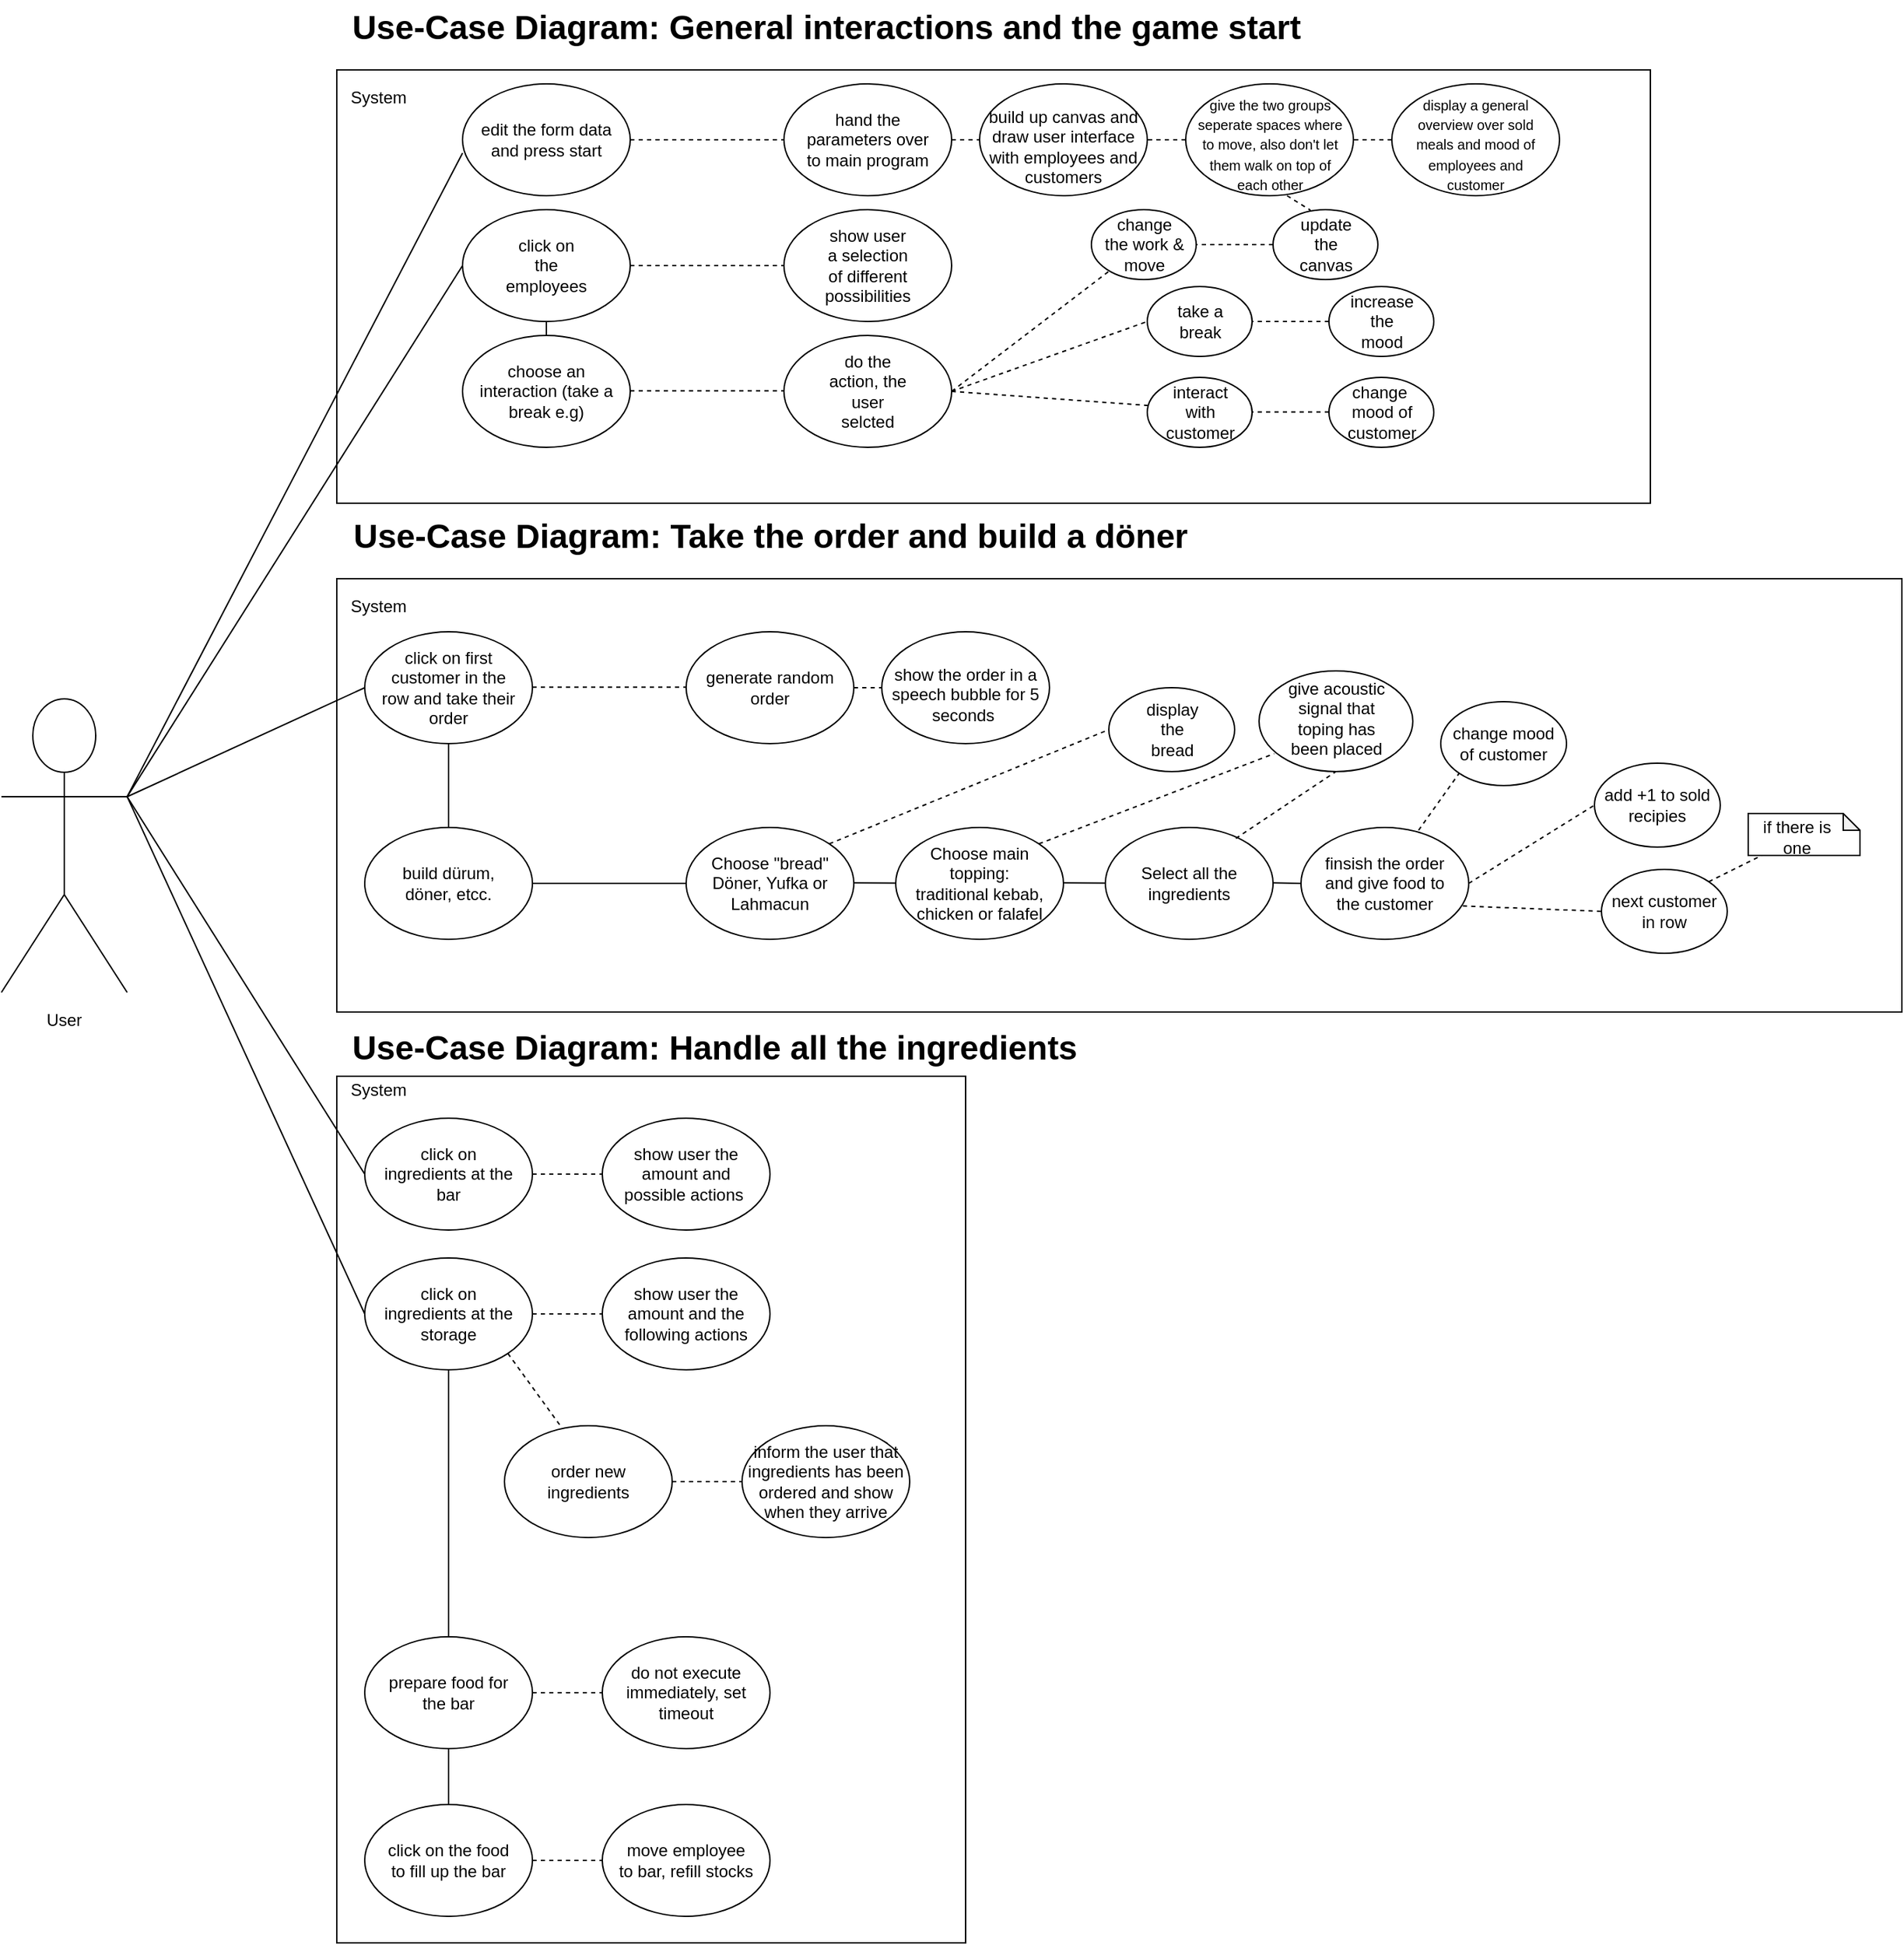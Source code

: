 <mxfile version="14.9.6" type="device"><diagram id="C7oJipuXAWCeQ0FlMtid" name="Seite-1"><mxGraphModel dx="1487" dy="687" grid="1" gridSize="10" guides="1" tooltips="1" connect="1" arrows="1" fold="1" page="1" pageScale="1" pageWidth="1169" pageHeight="827" math="0" shadow="0"><root><mxCell id="0"/><mxCell id="1" parent="0"/><mxCell id="sE8gcJJigAjms_cqns08-1" value="" style="shape=umlActor;verticalLabelPosition=bottom;verticalAlign=top;html=1;outlineConnect=0;" parent="1" vertex="1"><mxGeometry x="120" y="570" width="90" height="210" as="geometry"/></mxCell><mxCell id="sE8gcJJigAjms_cqns08-2" value="" style="rounded=0;whiteSpace=wrap;html=1;" parent="1" vertex="1"><mxGeometry x="360" y="120" width="940" height="310" as="geometry"/></mxCell><mxCell id="sE8gcJJigAjms_cqns08-3" value="User" style="text;html=1;strokeColor=none;fillColor=none;align=center;verticalAlign=middle;whiteSpace=wrap;rounded=0;" parent="1" vertex="1"><mxGeometry x="145" y="790" width="40" height="20" as="geometry"/></mxCell><mxCell id="sE8gcJJigAjms_cqns08-4" value="System" style="text;html=1;strokeColor=none;fillColor=none;align=center;verticalAlign=middle;whiteSpace=wrap;rounded=0;" parent="1" vertex="1"><mxGeometry x="370" y="130" width="40" height="20" as="geometry"/></mxCell><mxCell id="sE8gcJJigAjms_cqns08-5" value="" style="ellipse;whiteSpace=wrap;html=1;" parent="1" vertex="1"><mxGeometry x="450" y="220" width="120" height="80" as="geometry"/></mxCell><mxCell id="sE8gcJJigAjms_cqns08-6" value="click on the employees" style="text;html=1;strokeColor=none;fillColor=none;align=center;verticalAlign=middle;whiteSpace=wrap;rounded=0;" parent="1" vertex="1"><mxGeometry x="490" y="250" width="40" height="20" as="geometry"/></mxCell><mxCell id="sE8gcJJigAjms_cqns08-22" value="" style="ellipse;whiteSpace=wrap;html=1;" parent="1" vertex="1"><mxGeometry x="450" y="130" width="120" height="80" as="geometry"/></mxCell><mxCell id="sE8gcJJigAjms_cqns08-23" value="edit the form data and press start" style="text;html=1;strokeColor=none;fillColor=none;align=center;verticalAlign=middle;whiteSpace=wrap;rounded=0;" parent="1" vertex="1"><mxGeometry x="460" y="160" width="100" height="20" as="geometry"/></mxCell><mxCell id="sE8gcJJigAjms_cqns08-26" value="" style="ellipse;whiteSpace=wrap;html=1;" parent="1" vertex="1"><mxGeometry x="450" y="310" width="120" height="80" as="geometry"/></mxCell><mxCell id="sE8gcJJigAjms_cqns08-27" value="choose an interaction (take a break e.g)" style="text;html=1;strokeColor=none;fillColor=none;align=center;verticalAlign=middle;whiteSpace=wrap;rounded=0;" parent="1" vertex="1"><mxGeometry x="460" y="340" width="100" height="20" as="geometry"/></mxCell><mxCell id="sE8gcJJigAjms_cqns08-28" value="" style="endArrow=none;html=1;entryX=0;entryY=0.619;entryDx=0;entryDy=0;entryPerimeter=0;exitX=1;exitY=0.333;exitDx=0;exitDy=0;exitPerimeter=0;" parent="1" source="sE8gcJJigAjms_cqns08-1" target="sE8gcJJigAjms_cqns08-22" edge="1"><mxGeometry width="50" height="50" relative="1" as="geometry"><mxPoint x="240" y="240" as="sourcePoint"/><mxPoint x="700" y="420" as="targetPoint"/></mxGeometry></mxCell><mxCell id="sE8gcJJigAjms_cqns08-29" value="" style="endArrow=none;html=1;entryX=0;entryY=0.5;entryDx=0;entryDy=0;exitX=1;exitY=0.333;exitDx=0;exitDy=0;exitPerimeter=0;" parent="1" source="sE8gcJJigAjms_cqns08-1" target="sE8gcJJigAjms_cqns08-5" edge="1"><mxGeometry width="50" height="50" relative="1" as="geometry"><mxPoint x="220" y="530" as="sourcePoint"/><mxPoint x="460" y="189.52" as="targetPoint"/></mxGeometry></mxCell><mxCell id="sE8gcJJigAjms_cqns08-30" value="" style="endArrow=none;html=1;entryX=0.5;entryY=0;entryDx=0;entryDy=0;exitX=0.5;exitY=1;exitDx=0;exitDy=0;" parent="1" source="sE8gcJJigAjms_cqns08-5" target="sE8gcJJigAjms_cqns08-26" edge="1"><mxGeometry width="50" height="50" relative="1" as="geometry"><mxPoint x="210" y="520" as="sourcePoint"/><mxPoint x="420" y="350" as="targetPoint"/></mxGeometry></mxCell><mxCell id="sE8gcJJigAjms_cqns08-39" value="Use-Case Diagram: General interactions and the game start" style="text;strokeColor=none;fillColor=none;html=1;fontSize=24;fontStyle=1;verticalAlign=middle;align=center;" parent="1" vertex="1"><mxGeometry x="660" y="70" width="100" height="40" as="geometry"/></mxCell><mxCell id="sE8gcJJigAjms_cqns08-40" value="" style="endArrow=none;dashed=1;html=1;exitX=1;exitY=0.5;exitDx=0;exitDy=0;" parent="1" source="sE8gcJJigAjms_cqns08-22" target="sE8gcJJigAjms_cqns08-41" edge="1"><mxGeometry width="50" height="50" relative="1" as="geometry"><mxPoint x="730" y="470" as="sourcePoint"/><mxPoint x="780" y="420" as="targetPoint"/></mxGeometry></mxCell><mxCell id="sE8gcJJigAjms_cqns08-41" value="" style="ellipse;whiteSpace=wrap;html=1;" parent="1" vertex="1"><mxGeometry x="680" y="130" width="120" height="80" as="geometry"/></mxCell><mxCell id="sE8gcJJigAjms_cqns08-42" value="hand the parameters over to main program" style="text;html=1;strokeColor=none;fillColor=none;align=center;verticalAlign=middle;whiteSpace=wrap;rounded=0;" parent="1" vertex="1"><mxGeometry x="690" y="160" width="100" height="20" as="geometry"/></mxCell><mxCell id="sE8gcJJigAjms_cqns08-44" value="" style="ellipse;whiteSpace=wrap;html=1;" parent="1" vertex="1"><mxGeometry x="820" y="130" width="120" height="80" as="geometry"/></mxCell><mxCell id="sE8gcJJigAjms_cqns08-45" value="build up canvas and draw user interface with employees and customers" style="text;html=1;strokeColor=none;fillColor=none;align=center;verticalAlign=middle;whiteSpace=wrap;rounded=0;" parent="1" vertex="1"><mxGeometry x="825" y="170" width="110" height="10" as="geometry"/></mxCell><mxCell id="sE8gcJJigAjms_cqns08-46" value="" style="endArrow=none;dashed=1;html=1;exitX=1;exitY=0.5;exitDx=0;exitDy=0;entryX=0;entryY=0.5;entryDx=0;entryDy=0;" parent="1" source="sE8gcJJigAjms_cqns08-41" target="sE8gcJJigAjms_cqns08-44" edge="1"><mxGeometry width="50" height="50" relative="1" as="geometry"><mxPoint x="780" y="300" as="sourcePoint"/><mxPoint x="890" y="300" as="targetPoint"/></mxGeometry></mxCell><mxCell id="sE8gcJJigAjms_cqns08-47" style="edgeStyle=orthogonalEdgeStyle;rounded=0;orthogonalLoop=1;jettySize=auto;html=1;exitX=0.5;exitY=1;exitDx=0;exitDy=0;" parent="1" source="sE8gcJJigAjms_cqns08-45" target="sE8gcJJigAjms_cqns08-45" edge="1"><mxGeometry relative="1" as="geometry"/></mxCell><mxCell id="sE8gcJJigAjms_cqns08-49" value="" style="ellipse;whiteSpace=wrap;html=1;" parent="1" vertex="1"><mxGeometry x="680" y="220" width="120" height="80" as="geometry"/></mxCell><mxCell id="sE8gcJJigAjms_cqns08-50" value="show user a selection of different possibilities" style="text;html=1;strokeColor=none;fillColor=none;align=center;verticalAlign=middle;whiteSpace=wrap;rounded=0;" parent="1" vertex="1"><mxGeometry x="720" y="250" width="40" height="20" as="geometry"/></mxCell><mxCell id="sE8gcJJigAjms_cqns08-51" value="" style="endArrow=none;dashed=1;html=1;exitX=1;exitY=0.5;exitDx=0;exitDy=0;entryX=0;entryY=0.5;entryDx=0;entryDy=0;" parent="1" source="sE8gcJJigAjms_cqns08-5" target="sE8gcJJigAjms_cqns08-49" edge="1"><mxGeometry width="50" height="50" relative="1" as="geometry"><mxPoint x="580.0" y="180" as="sourcePoint"/><mxPoint x="690" y="180" as="targetPoint"/></mxGeometry></mxCell><mxCell id="sE8gcJJigAjms_cqns08-52" value="" style="endArrow=none;dashed=1;html=1;exitX=1;exitY=0.5;exitDx=0;exitDy=0;entryX=0;entryY=0.5;entryDx=0;entryDy=0;" parent="1" edge="1"><mxGeometry width="50" height="50" relative="1" as="geometry"><mxPoint x="570.0" y="349.66" as="sourcePoint"/><mxPoint x="680" y="349.66" as="targetPoint"/></mxGeometry></mxCell><mxCell id="sE8gcJJigAjms_cqns08-53" value="" style="ellipse;whiteSpace=wrap;html=1;" parent="1" vertex="1"><mxGeometry x="680" y="310" width="120" height="80" as="geometry"/></mxCell><mxCell id="sE8gcJJigAjms_cqns08-54" value="do the action, the user selcted" style="text;html=1;strokeColor=none;fillColor=none;align=center;verticalAlign=middle;whiteSpace=wrap;rounded=0;" parent="1" vertex="1"><mxGeometry x="710" y="340" width="60" height="20" as="geometry"/></mxCell><mxCell id="sE8gcJJigAjms_cqns08-58" value="" style="endArrow=none;dashed=1;html=1;" parent="1" target="sE8gcJJigAjms_cqns08-59" edge="1"><mxGeometry width="50" height="50" relative="1" as="geometry"><mxPoint x="800" y="350" as="sourcePoint"/><mxPoint x="860" y="370" as="targetPoint"/></mxGeometry></mxCell><mxCell id="sE8gcJJigAjms_cqns08-59" value="" style="ellipse;whiteSpace=wrap;html=1;" parent="1" vertex="1"><mxGeometry x="900" y="220" width="75" height="50" as="geometry"/></mxCell><mxCell id="sE8gcJJigAjms_cqns08-60" value="change the work &amp;amp; move" style="text;html=1;strokeColor=none;fillColor=none;align=center;verticalAlign=middle;whiteSpace=wrap;rounded=0;" parent="1" vertex="1"><mxGeometry x="907.5" y="235" width="60" height="20" as="geometry"/></mxCell><mxCell id="sE8gcJJigAjms_cqns08-61" value="" style="ellipse;whiteSpace=wrap;html=1;" parent="1" vertex="1"><mxGeometry x="940" y="275" width="75" height="50" as="geometry"/></mxCell><mxCell id="sE8gcJJigAjms_cqns08-62" value="take a break" style="text;html=1;strokeColor=none;fillColor=none;align=center;verticalAlign=middle;whiteSpace=wrap;rounded=0;" parent="1" vertex="1"><mxGeometry x="957.5" y="290" width="40" height="20" as="geometry"/></mxCell><mxCell id="sE8gcJJigAjms_cqns08-63" value="" style="endArrow=none;dashed=1;html=1;exitX=1;exitY=0.5;exitDx=0;exitDy=0;entryX=0;entryY=0.5;entryDx=0;entryDy=0;" parent="1" source="sE8gcJJigAjms_cqns08-53" target="sE8gcJJigAjms_cqns08-61" edge="1"><mxGeometry width="50" height="50" relative="1" as="geometry"><mxPoint x="810" y="360" as="sourcePoint"/><mxPoint x="866.175" y="314.306" as="targetPoint"/></mxGeometry></mxCell><mxCell id="sE8gcJJigAjms_cqns08-64" value="" style="endArrow=none;dashed=1;html=1;exitX=0;exitY=0.5;exitDx=0;exitDy=0;entryX=1;entryY=0.5;entryDx=0;entryDy=0;" parent="1" source="sE8gcJJigAjms_cqns08-65" target="sE8gcJJigAjms_cqns08-61" edge="1"><mxGeometry width="50" height="50" relative="1" as="geometry"><mxPoint x="810" y="360" as="sourcePoint"/><mxPoint x="950.0" y="310" as="targetPoint"/></mxGeometry></mxCell><mxCell id="sE8gcJJigAjms_cqns08-65" value="" style="ellipse;whiteSpace=wrap;html=1;" parent="1" vertex="1"><mxGeometry x="1070" y="275" width="75" height="50" as="geometry"/></mxCell><mxCell id="sE8gcJJigAjms_cqns08-66" value="increase the mood" style="text;html=1;strokeColor=none;fillColor=none;align=center;verticalAlign=middle;whiteSpace=wrap;rounded=0;" parent="1" vertex="1"><mxGeometry x="1087.5" y="290" width="40" height="20" as="geometry"/></mxCell><mxCell id="sE8gcJJigAjms_cqns08-67" value="" style="endArrow=none;dashed=1;html=1;exitX=0;exitY=0.5;exitDx=0;exitDy=0;entryX=1;entryY=0.5;entryDx=0;entryDy=0;" parent="1" source="sE8gcJJigAjms_cqns08-68" edge="1"><mxGeometry width="50" height="50" relative="1" as="geometry"><mxPoint x="770" y="305" as="sourcePoint"/><mxPoint x="975.0" y="245" as="targetPoint"/></mxGeometry></mxCell><mxCell id="sE8gcJJigAjms_cqns08-68" value="" style="ellipse;whiteSpace=wrap;html=1;" parent="1" vertex="1"><mxGeometry x="1030" y="220" width="75" height="50" as="geometry"/></mxCell><mxCell id="sE8gcJJigAjms_cqns08-69" value="update the canvas" style="text;html=1;strokeColor=none;fillColor=none;align=center;verticalAlign=middle;whiteSpace=wrap;rounded=0;" parent="1" vertex="1"><mxGeometry x="1047.5" y="235" width="40" height="20" as="geometry"/></mxCell><mxCell id="sE8gcJJigAjms_cqns08-70" value="" style="ellipse;whiteSpace=wrap;html=1;" parent="1" vertex="1"><mxGeometry x="940" y="340" width="75" height="50" as="geometry"/></mxCell><mxCell id="sE8gcJJigAjms_cqns08-71" value="interact with customer" style="text;html=1;strokeColor=none;fillColor=none;align=center;verticalAlign=middle;whiteSpace=wrap;rounded=0;" parent="1" vertex="1"><mxGeometry x="957.5" y="355" width="40" height="20" as="geometry"/></mxCell><mxCell id="sE8gcJJigAjms_cqns08-72" value="" style="endArrow=none;dashed=1;html=1;exitX=1;exitY=0.5;exitDx=0;exitDy=0;entryX=0.019;entryY=0.403;entryDx=0;entryDy=0;entryPerimeter=0;" parent="1" source="sE8gcJJigAjms_cqns08-53" target="sE8gcJJigAjms_cqns08-70" edge="1"><mxGeometry width="50" height="50" relative="1" as="geometry"><mxPoint x="810" y="360" as="sourcePoint"/><mxPoint x="950.0" y="310" as="targetPoint"/></mxGeometry></mxCell><mxCell id="sE8gcJJigAjms_cqns08-73" value="" style="endArrow=none;dashed=1;html=1;exitX=0;exitY=0.5;exitDx=0;exitDy=0;entryX=1;entryY=0.5;entryDx=0;entryDy=0;" parent="1" edge="1"><mxGeometry width="50" height="50" relative="1" as="geometry"><mxPoint x="1070.0" y="364.8" as="sourcePoint"/><mxPoint x="1015.0" y="364.8" as="targetPoint"/></mxGeometry></mxCell><mxCell id="sE8gcJJigAjms_cqns08-74" value="" style="ellipse;whiteSpace=wrap;html=1;" parent="1" vertex="1"><mxGeometry x="1070" y="340" width="75" height="50" as="geometry"/></mxCell><mxCell id="sE8gcJJigAjms_cqns08-75" value="change&amp;nbsp; mood of customer" style="text;html=1;strokeColor=none;fillColor=none;align=center;verticalAlign=middle;whiteSpace=wrap;rounded=0;" parent="1" vertex="1"><mxGeometry x="1087.5" y="355" width="40" height="20" as="geometry"/></mxCell><mxCell id="sE8gcJJigAjms_cqns08-77" value="" style="ellipse;whiteSpace=wrap;html=1;" parent="1" vertex="1"><mxGeometry x="967.5" y="130" width="120" height="80" as="geometry"/></mxCell><mxCell id="sE8gcJJigAjms_cqns08-78" value="&lt;font style=&quot;font-size: 10px&quot;&gt;give the two groups seperate spaces where to move, also don't let them walk on top of each other&lt;/font&gt;" style="text;html=1;strokeColor=none;fillColor=none;align=center;verticalAlign=middle;whiteSpace=wrap;rounded=0;" parent="1" vertex="1"><mxGeometry x="972.5" y="168" width="110" height="10" as="geometry"/></mxCell><mxCell id="sE8gcJJigAjms_cqns08-79" value="" style="endArrow=none;dashed=1;html=1;entryX=1;entryY=0.5;entryDx=0;entryDy=0;exitX=0;exitY=0.5;exitDx=0;exitDy=0;" parent="1" source="sE8gcJJigAjms_cqns08-77" target="sE8gcJJigAjms_cqns08-44" edge="1"><mxGeometry width="50" height="50" relative="1" as="geometry"><mxPoint x="750" y="410" as="sourcePoint"/><mxPoint x="800" y="360" as="targetPoint"/></mxGeometry></mxCell><mxCell id="sE8gcJJigAjms_cqns08-80" value="" style="endArrow=none;dashed=1;html=1;entryX=0.357;entryY=0.008;entryDx=0;entryDy=0;entryPerimeter=0;" parent="1" target="sE8gcJJigAjms_cqns08-68" edge="1"><mxGeometry width="50" height="50" relative="1" as="geometry"><mxPoint x="1040" y="210" as="sourcePoint"/><mxPoint x="950" y="180" as="targetPoint"/></mxGeometry></mxCell><mxCell id="sE8gcJJigAjms_cqns08-117" value="" style="ellipse;whiteSpace=wrap;html=1;" parent="1" vertex="1"><mxGeometry x="1115" y="130" width="120" height="80" as="geometry"/></mxCell><mxCell id="sE8gcJJigAjms_cqns08-118" value="&lt;font style=&quot;font-size: 10px&quot;&gt;display a general overview over sold meals and mood of employees and customer&lt;/font&gt;" style="text;html=1;strokeColor=none;fillColor=none;align=center;verticalAlign=middle;whiteSpace=wrap;rounded=0;" parent="1" vertex="1"><mxGeometry x="1120" y="168" width="110" height="10" as="geometry"/></mxCell><mxCell id="sE8gcJJigAjms_cqns08-119" value="" style="endArrow=none;dashed=1;html=1;entryX=1;entryY=0.5;entryDx=0;entryDy=0;exitX=0;exitY=0.5;exitDx=0;exitDy=0;" parent="1" source="sE8gcJJigAjms_cqns08-117" edge="1"><mxGeometry width="50" height="50" relative="1" as="geometry"><mxPoint x="897.5" y="410" as="sourcePoint"/><mxPoint x="1087.5" y="170" as="targetPoint"/></mxGeometry></mxCell><mxCell id="sE8gcJJigAjms_cqns08-304" value="" style="rounded=0;whiteSpace=wrap;html=1;" parent="1" vertex="1"><mxGeometry x="360" y="484" width="1120" height="310" as="geometry"/></mxCell><mxCell id="sE8gcJJigAjms_cqns08-306" value="System" style="text;html=1;strokeColor=none;fillColor=none;align=center;verticalAlign=middle;whiteSpace=wrap;rounded=0;" parent="1" vertex="1"><mxGeometry x="370" y="494" width="40" height="20" as="geometry"/></mxCell><mxCell id="sE8gcJJigAjms_cqns08-354" value="" style="ellipse;whiteSpace=wrap;html=1;" parent="1" vertex="1"><mxGeometry x="380" y="662" width="120" height="80" as="geometry"/></mxCell><mxCell id="sE8gcJJigAjms_cqns08-355" value="build dürum, döner, etcc." style="text;html=1;strokeColor=none;fillColor=none;align=center;verticalAlign=middle;whiteSpace=wrap;rounded=0;" parent="1" vertex="1"><mxGeometry x="390" y="692" width="100" height="20" as="geometry"/></mxCell><mxCell id="sE8gcJJigAjms_cqns08-356" value="" style="ellipse;whiteSpace=wrap;html=1;" parent="1" vertex="1"><mxGeometry x="380" y="522" width="120" height="80" as="geometry"/></mxCell><mxCell id="sE8gcJJigAjms_cqns08-357" value="click on first customer in the row and take their order" style="text;html=1;strokeColor=none;fillColor=none;align=center;verticalAlign=middle;whiteSpace=wrap;rounded=0;" parent="1" vertex="1"><mxGeometry x="390" y="552" width="100" height="20" as="geometry"/></mxCell><mxCell id="sE8gcJJigAjms_cqns08-358" value="" style="endArrow=none;html=1;entryX=0.5;entryY=0;entryDx=0;entryDy=0;exitX=0.5;exitY=1;exitDx=0;exitDy=0;" parent="1" source="sE8gcJJigAjms_cqns08-356" target="sE8gcJJigAjms_cqns08-354" edge="1"><mxGeometry width="50" height="50" relative="1" as="geometry"><mxPoint x="140" y="642" as="sourcePoint"/><mxPoint x="390" y="572" as="targetPoint"/></mxGeometry></mxCell><mxCell id="sE8gcJJigAjms_cqns08-359" value="" style="endArrow=none;dashed=1;html=1;exitX=1;exitY=0.5;exitDx=0;exitDy=0;entryX=0;entryY=0.5;entryDx=0;entryDy=0;" parent="1" edge="1"><mxGeometry width="50" height="50" relative="1" as="geometry"><mxPoint x="500.0" y="561.58" as="sourcePoint"/><mxPoint x="610" y="561.58" as="targetPoint"/></mxGeometry></mxCell><mxCell id="sE8gcJJigAjms_cqns08-360" value="" style="ellipse;whiteSpace=wrap;html=1;" parent="1" vertex="1"><mxGeometry x="610" y="522" width="120" height="80" as="geometry"/></mxCell><mxCell id="sE8gcJJigAjms_cqns08-361" value="generate random order" style="text;html=1;strokeColor=none;fillColor=none;align=center;verticalAlign=middle;whiteSpace=wrap;rounded=0;" parent="1" vertex="1"><mxGeometry x="620" y="552" width="100" height="20" as="geometry"/></mxCell><mxCell id="sE8gcJJigAjms_cqns08-362" value="" style="ellipse;whiteSpace=wrap;html=1;" parent="1" vertex="1"><mxGeometry x="750" y="522" width="120" height="80" as="geometry"/></mxCell><mxCell id="sE8gcJJigAjms_cqns08-363" value="show the order in a speech bubble for 5 seconds&amp;nbsp;" style="text;html=1;strokeColor=none;fillColor=none;align=center;verticalAlign=middle;whiteSpace=wrap;rounded=0;" parent="1" vertex="1"><mxGeometry x="755" y="562" width="110" height="10" as="geometry"/></mxCell><mxCell id="sE8gcJJigAjms_cqns08-364" value="" style="endArrow=none;dashed=1;html=1;exitX=1;exitY=0.5;exitDx=0;exitDy=0;entryX=0;entryY=0.5;entryDx=0;entryDy=0;" parent="1" target="sE8gcJJigAjms_cqns08-362" edge="1"><mxGeometry width="50" height="50" relative="1" as="geometry"><mxPoint x="730" y="562" as="sourcePoint"/><mxPoint x="820" y="692" as="targetPoint"/></mxGeometry></mxCell><mxCell id="sE8gcJJigAjms_cqns08-365" value="" style="endArrow=none;html=1;entryX=0;entryY=0.5;entryDx=0;entryDy=0;" parent="1" target="sE8gcJJigAjms_cqns08-366" edge="1"><mxGeometry width="50" height="50" relative="1" as="geometry"><mxPoint x="500" y="702" as="sourcePoint"/><mxPoint x="740" y="712" as="targetPoint"/></mxGeometry></mxCell><mxCell id="sE8gcJJigAjms_cqns08-366" value="" style="ellipse;whiteSpace=wrap;html=1;" parent="1" vertex="1"><mxGeometry x="610" y="662" width="120" height="80" as="geometry"/></mxCell><mxCell id="sE8gcJJigAjms_cqns08-367" value="Choose &quot;bread&quot;&lt;br&gt;Döner, Yufka or Lahmacun" style="text;html=1;strokeColor=none;fillColor=none;align=center;verticalAlign=middle;whiteSpace=wrap;rounded=0;" parent="1" vertex="1"><mxGeometry x="620" y="692" width="100" height="20" as="geometry"/></mxCell><mxCell id="sE8gcJJigAjms_cqns08-368" value="" style="endArrow=none;html=1;" parent="1" edge="1"><mxGeometry width="50" height="50" relative="1" as="geometry"><mxPoint x="730" y="701.66" as="sourcePoint"/><mxPoint x="800" y="702" as="targetPoint"/></mxGeometry></mxCell><mxCell id="sE8gcJJigAjms_cqns08-369" value="" style="ellipse;whiteSpace=wrap;html=1;" parent="1" vertex="1"><mxGeometry x="760" y="662" width="120" height="80" as="geometry"/></mxCell><mxCell id="sE8gcJJigAjms_cqns08-370" value="Choose main topping: traditional kebab, chicken or falafel" style="text;html=1;strokeColor=none;fillColor=none;align=center;verticalAlign=middle;whiteSpace=wrap;rounded=0;" parent="1" vertex="1"><mxGeometry x="770" y="692" width="100" height="20" as="geometry"/></mxCell><mxCell id="sE8gcJJigAjms_cqns08-371" value="" style="endArrow=none;html=1;" parent="1" edge="1"><mxGeometry width="50" height="50" relative="1" as="geometry"><mxPoint x="880" y="701.66" as="sourcePoint"/><mxPoint x="950" y="702" as="targetPoint"/></mxGeometry></mxCell><mxCell id="sE8gcJJigAjms_cqns08-372" value="" style="ellipse;whiteSpace=wrap;html=1;" parent="1" vertex="1"><mxGeometry x="910" y="662" width="120" height="80" as="geometry"/></mxCell><mxCell id="sE8gcJJigAjms_cqns08-373" value="Select all the ingredients" style="text;html=1;strokeColor=none;fillColor=none;align=center;verticalAlign=middle;whiteSpace=wrap;rounded=0;" parent="1" vertex="1"><mxGeometry x="920" y="692" width="100" height="20" as="geometry"/></mxCell><mxCell id="sE8gcJJigAjms_cqns08-374" value="" style="ellipse;whiteSpace=wrap;html=1;" parent="1" vertex="1"><mxGeometry x="912.5" y="562" width="90" height="60" as="geometry"/></mxCell><mxCell id="sE8gcJJigAjms_cqns08-375" value="" style="endArrow=none;dashed=1;html=1;entryX=0;entryY=0.5;entryDx=0;entryDy=0;exitX=1;exitY=0;exitDx=0;exitDy=0;" parent="1" source="sE8gcJJigAjms_cqns08-366" target="sE8gcJJigAjms_cqns08-374" edge="1"><mxGeometry width="50" height="50" relative="1" as="geometry"><mxPoint x="720" y="922" as="sourcePoint"/><mxPoint x="770" y="872" as="targetPoint"/></mxGeometry></mxCell><mxCell id="sE8gcJJigAjms_cqns08-376" value="display the bread" style="text;html=1;strokeColor=none;fillColor=none;align=center;verticalAlign=middle;whiteSpace=wrap;rounded=0;" parent="1" vertex="1"><mxGeometry x="937.5" y="582" width="40" height="20" as="geometry"/></mxCell><mxCell id="sE8gcJJigAjms_cqns08-377" value="" style="ellipse;whiteSpace=wrap;html=1;" parent="1" vertex="1"><mxGeometry x="1020" y="550" width="110" height="72" as="geometry"/></mxCell><mxCell id="sE8gcJJigAjms_cqns08-378" value="give acoustic signal that toping has been placed&lt;br&gt;" style="text;html=1;strokeColor=none;fillColor=none;align=center;verticalAlign=middle;whiteSpace=wrap;rounded=0;" parent="1" vertex="1"><mxGeometry x="1037.5" y="578" width="75" height="12" as="geometry"/></mxCell><mxCell id="sE8gcJJigAjms_cqns08-379" value="" style="endArrow=none;dashed=1;html=1;entryX=0.098;entryY=0.822;entryDx=0;entryDy=0;exitX=1;exitY=0;exitDx=0;exitDy=0;entryPerimeter=0;" parent="1" source="sE8gcJJigAjms_cqns08-369" target="sE8gcJJigAjms_cqns08-377" edge="1"><mxGeometry width="50" height="50" relative="1" as="geometry"><mxPoint x="722.426" y="683.716" as="sourcePoint"/><mxPoint x="922.5" y="602.0" as="targetPoint"/></mxGeometry></mxCell><mxCell id="sE8gcJJigAjms_cqns08-380" value="" style="endArrow=none;dashed=1;html=1;entryX=0.5;entryY=1;entryDx=0;entryDy=0;exitX=0.778;exitY=0.098;exitDx=0;exitDy=0;exitPerimeter=0;" parent="1" source="sE8gcJJigAjms_cqns08-372" target="sE8gcJJigAjms_cqns08-377" edge="1"><mxGeometry width="50" height="50" relative="1" as="geometry"><mxPoint x="690" y="582" as="sourcePoint"/><mxPoint x="740" y="532" as="targetPoint"/></mxGeometry></mxCell><mxCell id="sE8gcJJigAjms_cqns08-381" value="" style="ellipse;whiteSpace=wrap;html=1;" parent="1" vertex="1"><mxGeometry x="1050" y="662" width="120" height="80" as="geometry"/></mxCell><mxCell id="sE8gcJJigAjms_cqns08-382" value="finsish the order and give food to the customer" style="text;html=1;strokeColor=none;fillColor=none;align=center;verticalAlign=middle;whiteSpace=wrap;rounded=0;" parent="1" vertex="1"><mxGeometry x="1060" y="692" width="100" height="20" as="geometry"/></mxCell><mxCell id="sE8gcJJigAjms_cqns08-383" value="" style="endArrow=none;html=1;" parent="1" edge="1"><mxGeometry width="50" height="50" relative="1" as="geometry"><mxPoint x="1030" y="701.58" as="sourcePoint"/><mxPoint x="1050" y="702" as="targetPoint"/></mxGeometry></mxCell><mxCell id="sE8gcJJigAjms_cqns08-384" value="" style="ellipse;whiteSpace=wrap;html=1;" parent="1" vertex="1"><mxGeometry x="1150" y="572" width="90" height="60" as="geometry"/></mxCell><mxCell id="sE8gcJJigAjms_cqns08-385" value="change mood of customer" style="text;html=1;strokeColor=none;fillColor=none;align=center;verticalAlign=middle;whiteSpace=wrap;rounded=0;" parent="1" vertex="1"><mxGeometry x="1155" y="592" width="80" height="20" as="geometry"/></mxCell><mxCell id="sE8gcJJigAjms_cqns08-386" value="" style="endArrow=none;dashed=1;html=1;entryX=0;entryY=1;entryDx=0;entryDy=0;exitX=0.701;exitY=0.025;exitDx=0;exitDy=0;exitPerimeter=0;" parent="1" source="sE8gcJJigAjms_cqns08-381" target="sE8gcJJigAjms_cqns08-384" edge="1"><mxGeometry width="50" height="50" relative="1" as="geometry"><mxPoint x="1013.36" y="679.84" as="sourcePoint"/><mxPoint x="1075" y="632" as="targetPoint"/></mxGeometry></mxCell><mxCell id="sE8gcJJigAjms_cqns08-387" value="" style="ellipse;whiteSpace=wrap;html=1;" parent="1" vertex="1"><mxGeometry x="1260" y="616" width="90" height="60" as="geometry"/></mxCell><mxCell id="sE8gcJJigAjms_cqns08-388" value="" style="endArrow=none;dashed=1;html=1;entryX=0;entryY=0.5;entryDx=0;entryDy=0;exitX=1;exitY=0.5;exitDx=0;exitDy=0;" parent="1" source="sE8gcJJigAjms_cqns08-381" target="sE8gcJJigAjms_cqns08-387" edge="1"><mxGeometry width="50" height="50" relative="1" as="geometry"><mxPoint x="1180" y="734" as="sourcePoint"/><mxPoint x="1120.88" y="702" as="targetPoint"/></mxGeometry></mxCell><mxCell id="sE8gcJJigAjms_cqns08-389" value="add +1 to sold recipies" style="text;html=1;strokeColor=none;fillColor=none;align=center;verticalAlign=middle;whiteSpace=wrap;rounded=0;" parent="1" vertex="1"><mxGeometry x="1265" y="636" width="80" height="20" as="geometry"/></mxCell><mxCell id="sE8gcJJigAjms_cqns08-390" value="" style="endArrow=none;dashed=1;html=1;entryX=0;entryY=0.5;entryDx=0;entryDy=0;exitX=0.965;exitY=0.702;exitDx=0;exitDy=0;exitPerimeter=0;" parent="1" source="sE8gcJJigAjms_cqns08-381" target="sE8gcJJigAjms_cqns08-391" edge="1"><mxGeometry width="50" height="50" relative="1" as="geometry"><mxPoint x="1180" y="712" as="sourcePoint"/><mxPoint x="1270" y="656" as="targetPoint"/></mxGeometry></mxCell><mxCell id="sE8gcJJigAjms_cqns08-391" value="" style="ellipse;whiteSpace=wrap;html=1;" parent="1" vertex="1"><mxGeometry x="1265" y="692" width="90" height="60" as="geometry"/></mxCell><mxCell id="sE8gcJJigAjms_cqns08-392" value="next customer in row" style="text;html=1;strokeColor=none;fillColor=none;align=center;verticalAlign=middle;whiteSpace=wrap;rounded=0;" parent="1" vertex="1"><mxGeometry x="1270" y="712" width="80" height="20" as="geometry"/></mxCell><mxCell id="sE8gcJJigAjms_cqns08-393" value="" style="endArrow=none;dashed=1;html=1;exitX=1;exitY=0;exitDx=0;exitDy=0;" parent="1" source="sE8gcJJigAjms_cqns08-391" target="sE8gcJJigAjms_cqns08-394" edge="1"><mxGeometry width="50" height="50" relative="1" as="geometry"><mxPoint x="1230" y="722" as="sourcePoint"/><mxPoint x="1230" y="722" as="targetPoint"/></mxGeometry></mxCell><mxCell id="sE8gcJJigAjms_cqns08-394" value="" style="shape=note;whiteSpace=wrap;html=1;backgroundOutline=1;darkOpacity=0.05;size=12;" parent="1" vertex="1"><mxGeometry x="1370" y="652" width="80" height="30" as="geometry"/></mxCell><mxCell id="sE8gcJJigAjms_cqns08-395" value="if there is one" style="text;html=1;strokeColor=none;fillColor=none;align=center;verticalAlign=middle;whiteSpace=wrap;rounded=0;" parent="1" vertex="1"><mxGeometry x="1375" y="656" width="60" height="26" as="geometry"/></mxCell><mxCell id="sE8gcJJigAjms_cqns08-396" value="Use-Case Diagram: Take the order and build a döner" style="text;strokeColor=none;fillColor=none;html=1;fontSize=24;fontStyle=1;verticalAlign=middle;align=center;" parent="1" vertex="1"><mxGeometry x="620" y="434" width="100" height="40" as="geometry"/></mxCell><mxCell id="sE8gcJJigAjms_cqns08-398" value="" style="rounded=0;whiteSpace=wrap;html=1;" parent="1" vertex="1"><mxGeometry x="360" y="840" width="450" height="620" as="geometry"/></mxCell><mxCell id="sE8gcJJigAjms_cqns08-400" value="System" style="text;html=1;strokeColor=none;fillColor=none;align=center;verticalAlign=middle;whiteSpace=wrap;rounded=0;" parent="1" vertex="1"><mxGeometry x="370" y="840" width="40" height="20" as="geometry"/></mxCell><mxCell id="sE8gcJJigAjms_cqns08-443" value="Use-Case Diagram: Handle all the ingredients" style="text;strokeColor=none;fillColor=none;html=1;fontSize=24;fontStyle=1;verticalAlign=middle;align=center;" parent="1" vertex="1"><mxGeometry x="580" y="800" width="100" height="40" as="geometry"/></mxCell><mxCell id="sE8gcJJigAjms_cqns08-444" value="" style="endArrow=none;html=1;entryX=0;entryY=0.5;entryDx=0;entryDy=0;" parent="1" target="sE8gcJJigAjms_cqns08-356" edge="1"><mxGeometry width="50" height="50" relative="1" as="geometry"><mxPoint x="210" y="640" as="sourcePoint"/><mxPoint x="380" y="688" as="targetPoint"/></mxGeometry></mxCell><mxCell id="YU7tL5hnuTjA8STdkyJr-2" value="" style="ellipse;whiteSpace=wrap;html=1;" parent="1" vertex="1"><mxGeometry x="380" y="870" width="120" height="80" as="geometry"/></mxCell><mxCell id="YU7tL5hnuTjA8STdkyJr-3" value="click on ingredients at the bar" style="text;html=1;strokeColor=none;fillColor=none;align=center;verticalAlign=middle;whiteSpace=wrap;rounded=0;" parent="1" vertex="1"><mxGeometry x="390" y="900" width="100" height="20" as="geometry"/></mxCell><mxCell id="YU7tL5hnuTjA8STdkyJr-4" value="" style="ellipse;whiteSpace=wrap;html=1;" parent="1" vertex="1"><mxGeometry x="550" y="870" width="120" height="80" as="geometry"/></mxCell><mxCell id="YU7tL5hnuTjA8STdkyJr-5" value="show user the amount and possible actions&amp;nbsp;" style="text;html=1;strokeColor=none;fillColor=none;align=center;verticalAlign=middle;whiteSpace=wrap;rounded=0;" parent="1" vertex="1"><mxGeometry x="560" y="900" width="100" height="20" as="geometry"/></mxCell><mxCell id="YU7tL5hnuTjA8STdkyJr-6" value="" style="endArrow=none;dashed=1;html=1;" parent="1" edge="1"><mxGeometry width="50" height="50" relative="1" as="geometry"><mxPoint x="500" y="910" as="sourcePoint"/><mxPoint x="550" y="910" as="targetPoint"/></mxGeometry></mxCell><mxCell id="YU7tL5hnuTjA8STdkyJr-7" value="" style="ellipse;whiteSpace=wrap;html=1;" parent="1" vertex="1"><mxGeometry x="380" y="970" width="120" height="80" as="geometry"/></mxCell><mxCell id="YU7tL5hnuTjA8STdkyJr-8" value="click on ingredients at the storage" style="text;html=1;strokeColor=none;fillColor=none;align=center;verticalAlign=middle;whiteSpace=wrap;rounded=0;" parent="1" vertex="1"><mxGeometry x="390" y="1000" width="100" height="20" as="geometry"/></mxCell><mxCell id="YU7tL5hnuTjA8STdkyJr-9" value="" style="ellipse;whiteSpace=wrap;html=1;" parent="1" vertex="1"><mxGeometry x="550" y="970" width="120" height="80" as="geometry"/></mxCell><mxCell id="YU7tL5hnuTjA8STdkyJr-10" value="show user the amount and the following actions" style="text;html=1;strokeColor=none;fillColor=none;align=center;verticalAlign=middle;whiteSpace=wrap;rounded=0;" parent="1" vertex="1"><mxGeometry x="560" y="1000" width="100" height="20" as="geometry"/></mxCell><mxCell id="YU7tL5hnuTjA8STdkyJr-11" value="" style="endArrow=none;dashed=1;html=1;" parent="1" edge="1"><mxGeometry width="50" height="50" relative="1" as="geometry"><mxPoint x="500" y="1010" as="sourcePoint"/><mxPoint x="550" y="1010" as="targetPoint"/></mxGeometry></mxCell><mxCell id="YU7tL5hnuTjA8STdkyJr-12" value="" style="ellipse;whiteSpace=wrap;html=1;" parent="1" vertex="1"><mxGeometry x="380" y="1241" width="120" height="80" as="geometry"/></mxCell><mxCell id="YU7tL5hnuTjA8STdkyJr-13" value="prepare food for the bar" style="text;html=1;strokeColor=none;fillColor=none;align=center;verticalAlign=middle;whiteSpace=wrap;rounded=0;" parent="1" vertex="1"><mxGeometry x="390" y="1271" width="100" height="20" as="geometry"/></mxCell><mxCell id="YU7tL5hnuTjA8STdkyJr-14" value="" style="ellipse;whiteSpace=wrap;html=1;" parent="1" vertex="1"><mxGeometry x="380" y="1361" width="120" height="80" as="geometry"/></mxCell><mxCell id="YU7tL5hnuTjA8STdkyJr-15" value="click on the food to fill up the bar" style="text;html=1;strokeColor=none;fillColor=none;align=center;verticalAlign=middle;whiteSpace=wrap;rounded=0;" parent="1" vertex="1"><mxGeometry x="390" y="1391" width="100" height="20" as="geometry"/></mxCell><mxCell id="YU7tL5hnuTjA8STdkyJr-16" value="" style="endArrow=none;html=1;exitX=0;exitY=0.5;exitDx=0;exitDy=0;" parent="1" source="YU7tL5hnuTjA8STdkyJr-2" edge="1"><mxGeometry width="50" height="50" relative="1" as="geometry"><mxPoint x="630" y="840" as="sourcePoint"/><mxPoint x="210" y="640" as="targetPoint"/></mxGeometry></mxCell><mxCell id="YU7tL5hnuTjA8STdkyJr-17" value="" style="endArrow=none;html=1;exitX=0;exitY=0.5;exitDx=0;exitDy=0;entryX=1;entryY=0.333;entryDx=0;entryDy=0;entryPerimeter=0;" parent="1" source="YU7tL5hnuTjA8STdkyJr-7" target="sE8gcJJigAjms_cqns08-1" edge="1"><mxGeometry width="50" height="50" relative="1" as="geometry"><mxPoint x="390" y="920" as="sourcePoint"/><mxPoint x="220" y="650" as="targetPoint"/></mxGeometry></mxCell><mxCell id="YU7tL5hnuTjA8STdkyJr-18" value="" style="endArrow=none;html=1;entryX=0.5;entryY=1;entryDx=0;entryDy=0;exitX=0.5;exitY=0;exitDx=0;exitDy=0;" parent="1" source="YU7tL5hnuTjA8STdkyJr-12" target="YU7tL5hnuTjA8STdkyJr-7" edge="1"><mxGeometry width="50" height="50" relative="1" as="geometry"><mxPoint x="630" y="920" as="sourcePoint"/><mxPoint x="680" y="870" as="targetPoint"/></mxGeometry></mxCell><mxCell id="YU7tL5hnuTjA8STdkyJr-19" value="" style="ellipse;whiteSpace=wrap;html=1;" parent="1" vertex="1"><mxGeometry x="550" y="1241" width="120" height="80" as="geometry"/></mxCell><mxCell id="YU7tL5hnuTjA8STdkyJr-20" value="do not execute immediately, set timeout" style="text;html=1;strokeColor=none;fillColor=none;align=center;verticalAlign=middle;whiteSpace=wrap;rounded=0;" parent="1" vertex="1"><mxGeometry x="560" y="1271" width="100" height="20" as="geometry"/></mxCell><mxCell id="YU7tL5hnuTjA8STdkyJr-21" value="" style="endArrow=none;dashed=1;html=1;" parent="1" edge="1"><mxGeometry width="50" height="50" relative="1" as="geometry"><mxPoint x="500" y="1281" as="sourcePoint"/><mxPoint x="550" y="1281" as="targetPoint"/></mxGeometry></mxCell><mxCell id="YU7tL5hnuTjA8STdkyJr-22" value="" style="ellipse;whiteSpace=wrap;html=1;" parent="1" vertex="1"><mxGeometry x="550" y="1361" width="120" height="80" as="geometry"/></mxCell><mxCell id="YU7tL5hnuTjA8STdkyJr-23" value="move employee to bar, refill stocks" style="text;html=1;strokeColor=none;fillColor=none;align=center;verticalAlign=middle;whiteSpace=wrap;rounded=0;" parent="1" vertex="1"><mxGeometry x="560" y="1391" width="100" height="20" as="geometry"/></mxCell><mxCell id="YU7tL5hnuTjA8STdkyJr-24" value="" style="endArrow=none;dashed=1;html=1;" parent="1" edge="1"><mxGeometry width="50" height="50" relative="1" as="geometry"><mxPoint x="500" y="1401" as="sourcePoint"/><mxPoint x="550" y="1401" as="targetPoint"/></mxGeometry></mxCell><mxCell id="YU7tL5hnuTjA8STdkyJr-26" value="" style="endArrow=none;html=1;entryX=0.5;entryY=1;entryDx=0;entryDy=0;exitX=0.5;exitY=0;exitDx=0;exitDy=0;" parent="1" source="YU7tL5hnuTjA8STdkyJr-14" target="YU7tL5hnuTjA8STdkyJr-12" edge="1"><mxGeometry width="50" height="50" relative="1" as="geometry"><mxPoint x="530" y="1431" as="sourcePoint"/><mxPoint x="580" y="1381" as="targetPoint"/></mxGeometry></mxCell><mxCell id="YU7tL5hnuTjA8STdkyJr-27" value="" style="ellipse;whiteSpace=wrap;html=1;" parent="1" vertex="1"><mxGeometry x="480" y="1090" width="120" height="80" as="geometry"/></mxCell><mxCell id="YU7tL5hnuTjA8STdkyJr-28" value="order new ingredients" style="text;html=1;strokeColor=none;fillColor=none;align=center;verticalAlign=middle;whiteSpace=wrap;rounded=0;" parent="1" vertex="1"><mxGeometry x="490" y="1120" width="100" height="20" as="geometry"/></mxCell><mxCell id="YU7tL5hnuTjA8STdkyJr-29" value="" style="endArrow=none;dashed=1;html=1;exitX=1;exitY=1;exitDx=0;exitDy=0;" parent="1" source="YU7tL5hnuTjA8STdkyJr-7" edge="1"><mxGeometry width="50" height="50" relative="1" as="geometry"><mxPoint x="510" y="1020" as="sourcePoint"/><mxPoint x="520" y="1090" as="targetPoint"/></mxGeometry></mxCell><mxCell id="YU7tL5hnuTjA8STdkyJr-30" value="inform the user that ingredients has been ordered and show when they arrive" style="ellipse;whiteSpace=wrap;html=1;" parent="1" vertex="1"><mxGeometry x="650" y="1090" width="120" height="80" as="geometry"/></mxCell><mxCell id="YU7tL5hnuTjA8STdkyJr-32" value="" style="endArrow=none;dashed=1;html=1;" parent="1" edge="1"><mxGeometry width="50" height="50" relative="1" as="geometry"><mxPoint x="600" y="1130" as="sourcePoint"/><mxPoint x="650" y="1130" as="targetPoint"/></mxGeometry></mxCell></root></mxGraphModel></diagram></mxfile>